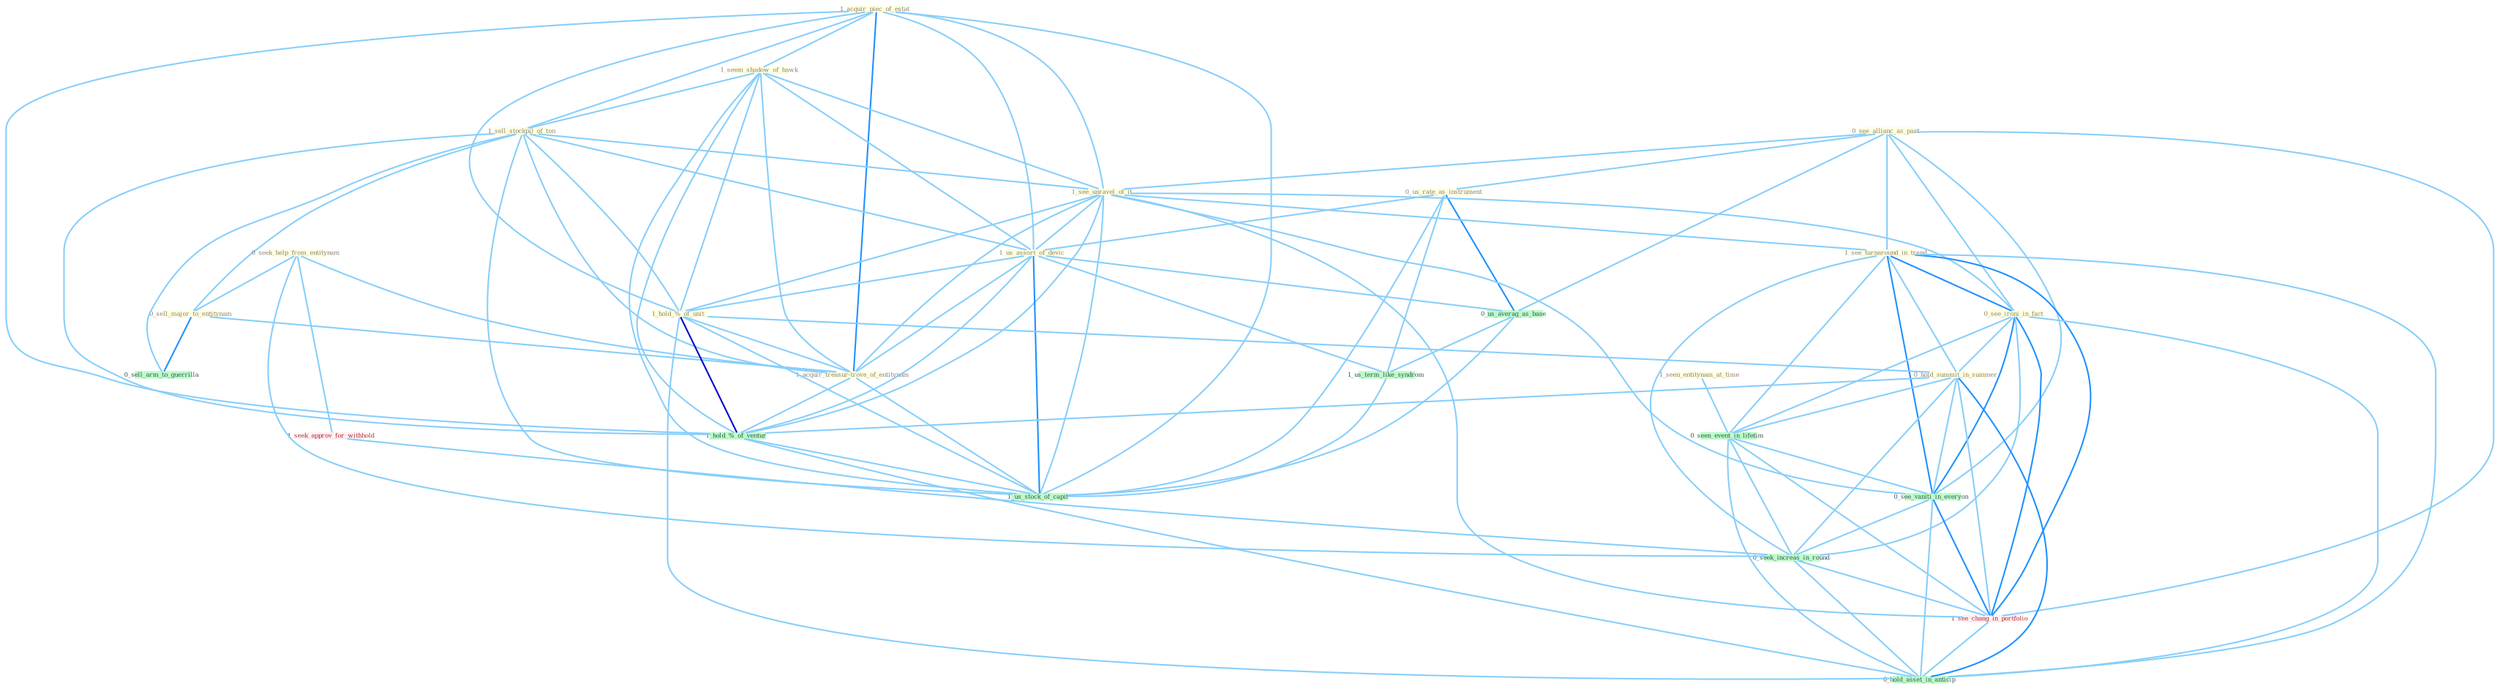 Graph G{ 
    node
    [shape=polygon,style=filled,width=.5,height=.06,color="#BDFCC9",fixedsize=true,fontsize=4,
    fontcolor="#2f4f4f"];
    {node
    [color="#ffffe0", fontcolor="#8b7d6b"] "0_see_allianc_as_part " "0_us_rate_as_instrument " "1_acquir_piec_of_estat " "1_seem_shadow_of_hawk " "1_sell_stockpil_of_ton " "0_seek_help_from_entitynam " "1_see_unravel_of_it " "0_sell_major_to_entitynam " "1_us_assort_of_devic " "1_see_turnaround_in_trend " "1_hold_%_of_unit " "0_see_ironi_in_fact " "1_seen_entitynam_at_time " "0_hold_summit_in_summer " "1_acquir_treasur-trove_of_entitynam "}
{node [color="#fff0f5", fontcolor="#b22222"] "1_seek_approv_for_withhold " "1_see_chang_in_portfolio "}
edge [color="#B0E2FF"];

	"0_see_allianc_as_part " -- "0_us_rate_as_instrument " [w="1", color="#87cefa" ];
	"0_see_allianc_as_part " -- "1_see_unravel_of_it " [w="1", color="#87cefa" ];
	"0_see_allianc_as_part " -- "1_see_turnaround_in_trend " [w="1", color="#87cefa" ];
	"0_see_allianc_as_part " -- "0_see_ironi_in_fact " [w="1", color="#87cefa" ];
	"0_see_allianc_as_part " -- "0_us_averag_as_base " [w="1", color="#87cefa" ];
	"0_see_allianc_as_part " -- "0_see_vaniti_in_everyon " [w="1", color="#87cefa" ];
	"0_see_allianc_as_part " -- "1_see_chang_in_portfolio " [w="1", color="#87cefa" ];
	"0_us_rate_as_instrument " -- "1_us_assort_of_devic " [w="1", color="#87cefa" ];
	"0_us_rate_as_instrument " -- "0_us_averag_as_base " [w="2", color="#1e90ff" , len=0.8];
	"0_us_rate_as_instrument " -- "1_us_term_like_syndrom " [w="1", color="#87cefa" ];
	"0_us_rate_as_instrument " -- "1_us_stock_of_capit " [w="1", color="#87cefa" ];
	"1_acquir_piec_of_estat " -- "1_seem_shadow_of_hawk " [w="1", color="#87cefa" ];
	"1_acquir_piec_of_estat " -- "1_sell_stockpil_of_ton " [w="1", color="#87cefa" ];
	"1_acquir_piec_of_estat " -- "1_see_unravel_of_it " [w="1", color="#87cefa" ];
	"1_acquir_piec_of_estat " -- "1_us_assort_of_devic " [w="1", color="#87cefa" ];
	"1_acquir_piec_of_estat " -- "1_hold_%_of_unit " [w="1", color="#87cefa" ];
	"1_acquir_piec_of_estat " -- "1_acquir_treasur-trove_of_entitynam " [w="2", color="#1e90ff" , len=0.8];
	"1_acquir_piec_of_estat " -- "1_hold_%_of_ventur " [w="1", color="#87cefa" ];
	"1_acquir_piec_of_estat " -- "1_us_stock_of_capit " [w="1", color="#87cefa" ];
	"1_seem_shadow_of_hawk " -- "1_sell_stockpil_of_ton " [w="1", color="#87cefa" ];
	"1_seem_shadow_of_hawk " -- "1_see_unravel_of_it " [w="1", color="#87cefa" ];
	"1_seem_shadow_of_hawk " -- "1_us_assort_of_devic " [w="1", color="#87cefa" ];
	"1_seem_shadow_of_hawk " -- "1_hold_%_of_unit " [w="1", color="#87cefa" ];
	"1_seem_shadow_of_hawk " -- "1_acquir_treasur-trove_of_entitynam " [w="1", color="#87cefa" ];
	"1_seem_shadow_of_hawk " -- "1_hold_%_of_ventur " [w="1", color="#87cefa" ];
	"1_seem_shadow_of_hawk " -- "1_us_stock_of_capit " [w="1", color="#87cefa" ];
	"1_sell_stockpil_of_ton " -- "1_see_unravel_of_it " [w="1", color="#87cefa" ];
	"1_sell_stockpil_of_ton " -- "0_sell_major_to_entitynam " [w="1", color="#87cefa" ];
	"1_sell_stockpil_of_ton " -- "1_us_assort_of_devic " [w="1", color="#87cefa" ];
	"1_sell_stockpil_of_ton " -- "1_hold_%_of_unit " [w="1", color="#87cefa" ];
	"1_sell_stockpil_of_ton " -- "1_acquir_treasur-trove_of_entitynam " [w="1", color="#87cefa" ];
	"1_sell_stockpil_of_ton " -- "1_hold_%_of_ventur " [w="1", color="#87cefa" ];
	"1_sell_stockpil_of_ton " -- "0_sell_arm_to_guerrilla " [w="1", color="#87cefa" ];
	"1_sell_stockpil_of_ton " -- "1_us_stock_of_capit " [w="1", color="#87cefa" ];
	"0_seek_help_from_entitynam " -- "0_sell_major_to_entitynam " [w="1", color="#87cefa" ];
	"0_seek_help_from_entitynam " -- "1_acquir_treasur-trove_of_entitynam " [w="1", color="#87cefa" ];
	"0_seek_help_from_entitynam " -- "1_seek_approv_for_withhold " [w="1", color="#87cefa" ];
	"0_seek_help_from_entitynam " -- "0_seek_increas_in_round " [w="1", color="#87cefa" ];
	"1_see_unravel_of_it " -- "1_us_assort_of_devic " [w="1", color="#87cefa" ];
	"1_see_unravel_of_it " -- "1_see_turnaround_in_trend " [w="1", color="#87cefa" ];
	"1_see_unravel_of_it " -- "1_hold_%_of_unit " [w="1", color="#87cefa" ];
	"1_see_unravel_of_it " -- "0_see_ironi_in_fact " [w="1", color="#87cefa" ];
	"1_see_unravel_of_it " -- "1_acquir_treasur-trove_of_entitynam " [w="1", color="#87cefa" ];
	"1_see_unravel_of_it " -- "1_hold_%_of_ventur " [w="1", color="#87cefa" ];
	"1_see_unravel_of_it " -- "0_see_vaniti_in_everyon " [w="1", color="#87cefa" ];
	"1_see_unravel_of_it " -- "1_us_stock_of_capit " [w="1", color="#87cefa" ];
	"1_see_unravel_of_it " -- "1_see_chang_in_portfolio " [w="1", color="#87cefa" ];
	"0_sell_major_to_entitynam " -- "1_acquir_treasur-trove_of_entitynam " [w="1", color="#87cefa" ];
	"0_sell_major_to_entitynam " -- "0_sell_arm_to_guerrilla " [w="2", color="#1e90ff" , len=0.8];
	"1_us_assort_of_devic " -- "1_hold_%_of_unit " [w="1", color="#87cefa" ];
	"1_us_assort_of_devic " -- "1_acquir_treasur-trove_of_entitynam " [w="1", color="#87cefa" ];
	"1_us_assort_of_devic " -- "0_us_averag_as_base " [w="1", color="#87cefa" ];
	"1_us_assort_of_devic " -- "1_us_term_like_syndrom " [w="1", color="#87cefa" ];
	"1_us_assort_of_devic " -- "1_hold_%_of_ventur " [w="1", color="#87cefa" ];
	"1_us_assort_of_devic " -- "1_us_stock_of_capit " [w="2", color="#1e90ff" , len=0.8];
	"1_see_turnaround_in_trend " -- "0_see_ironi_in_fact " [w="2", color="#1e90ff" , len=0.8];
	"1_see_turnaround_in_trend " -- "0_hold_summit_in_summer " [w="1", color="#87cefa" ];
	"1_see_turnaround_in_trend " -- "0_seen_event_in_lifetim " [w="1", color="#87cefa" ];
	"1_see_turnaround_in_trend " -- "0_see_vaniti_in_everyon " [w="2", color="#1e90ff" , len=0.8];
	"1_see_turnaround_in_trend " -- "0_seek_increas_in_round " [w="1", color="#87cefa" ];
	"1_see_turnaround_in_trend " -- "1_see_chang_in_portfolio " [w="2", color="#1e90ff" , len=0.8];
	"1_see_turnaround_in_trend " -- "0_hold_asset_in_anticip " [w="1", color="#87cefa" ];
	"1_hold_%_of_unit " -- "0_hold_summit_in_summer " [w="1", color="#87cefa" ];
	"1_hold_%_of_unit " -- "1_acquir_treasur-trove_of_entitynam " [w="1", color="#87cefa" ];
	"1_hold_%_of_unit " -- "1_hold_%_of_ventur " [w="3", color="#0000cd" , len=0.6];
	"1_hold_%_of_unit " -- "1_us_stock_of_capit " [w="1", color="#87cefa" ];
	"1_hold_%_of_unit " -- "0_hold_asset_in_anticip " [w="1", color="#87cefa" ];
	"0_see_ironi_in_fact " -- "0_hold_summit_in_summer " [w="1", color="#87cefa" ];
	"0_see_ironi_in_fact " -- "0_seen_event_in_lifetim " [w="1", color="#87cefa" ];
	"0_see_ironi_in_fact " -- "0_see_vaniti_in_everyon " [w="2", color="#1e90ff" , len=0.8];
	"0_see_ironi_in_fact " -- "0_seek_increas_in_round " [w="1", color="#87cefa" ];
	"0_see_ironi_in_fact " -- "1_see_chang_in_portfolio " [w="2", color="#1e90ff" , len=0.8];
	"0_see_ironi_in_fact " -- "0_hold_asset_in_anticip " [w="1", color="#87cefa" ];
	"1_seen_entitynam_at_time " -- "0_seen_event_in_lifetim " [w="1", color="#87cefa" ];
	"0_hold_summit_in_summer " -- "0_seen_event_in_lifetim " [w="1", color="#87cefa" ];
	"0_hold_summit_in_summer " -- "1_hold_%_of_ventur " [w="1", color="#87cefa" ];
	"0_hold_summit_in_summer " -- "0_see_vaniti_in_everyon " [w="1", color="#87cefa" ];
	"0_hold_summit_in_summer " -- "0_seek_increas_in_round " [w="1", color="#87cefa" ];
	"0_hold_summit_in_summer " -- "1_see_chang_in_portfolio " [w="1", color="#87cefa" ];
	"0_hold_summit_in_summer " -- "0_hold_asset_in_anticip " [w="2", color="#1e90ff" , len=0.8];
	"1_acquir_treasur-trove_of_entitynam " -- "1_hold_%_of_ventur " [w="1", color="#87cefa" ];
	"1_acquir_treasur-trove_of_entitynam " -- "1_us_stock_of_capit " [w="1", color="#87cefa" ];
	"0_seen_event_in_lifetim " -- "0_see_vaniti_in_everyon " [w="1", color="#87cefa" ];
	"0_seen_event_in_lifetim " -- "0_seek_increas_in_round " [w="1", color="#87cefa" ];
	"0_seen_event_in_lifetim " -- "1_see_chang_in_portfolio " [w="1", color="#87cefa" ];
	"0_seen_event_in_lifetim " -- "0_hold_asset_in_anticip " [w="1", color="#87cefa" ];
	"0_us_averag_as_base " -- "1_us_term_like_syndrom " [w="1", color="#87cefa" ];
	"0_us_averag_as_base " -- "1_us_stock_of_capit " [w="1", color="#87cefa" ];
	"1_us_term_like_syndrom " -- "1_us_stock_of_capit " [w="1", color="#87cefa" ];
	"1_seek_approv_for_withhold " -- "0_seek_increas_in_round " [w="1", color="#87cefa" ];
	"1_hold_%_of_ventur " -- "1_us_stock_of_capit " [w="1", color="#87cefa" ];
	"1_hold_%_of_ventur " -- "0_hold_asset_in_anticip " [w="1", color="#87cefa" ];
	"0_see_vaniti_in_everyon " -- "0_seek_increas_in_round " [w="1", color="#87cefa" ];
	"0_see_vaniti_in_everyon " -- "1_see_chang_in_portfolio " [w="2", color="#1e90ff" , len=0.8];
	"0_see_vaniti_in_everyon " -- "0_hold_asset_in_anticip " [w="1", color="#87cefa" ];
	"0_seek_increas_in_round " -- "1_see_chang_in_portfolio " [w="1", color="#87cefa" ];
	"0_seek_increas_in_round " -- "0_hold_asset_in_anticip " [w="1", color="#87cefa" ];
	"1_see_chang_in_portfolio " -- "0_hold_asset_in_anticip " [w="1", color="#87cefa" ];
}